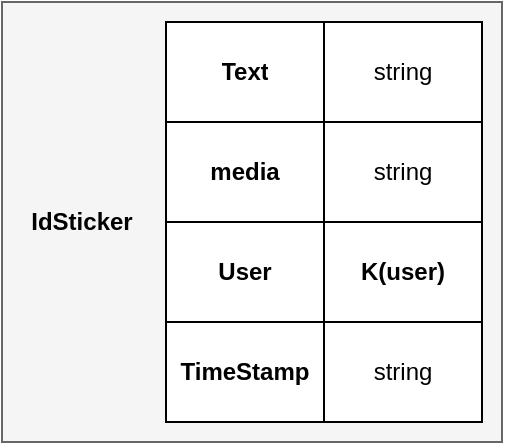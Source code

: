 <mxfile version="22.0.8" type="github">
  <diagram name="Page-1" id="-hrCW1JOt1rqmKrmkx0s">
    <mxGraphModel dx="954" dy="480" grid="1" gridSize="10" guides="1" tooltips="1" connect="1" arrows="1" fold="1" page="1" pageScale="1" pageWidth="1169" pageHeight="827" math="0" shadow="0">
      <root>
        <mxCell id="0" />
        <mxCell id="1" parent="0" />
        <mxCell id="eokv_deSClD9n7se6uqg-1" value="" style="rounded=0;whiteSpace=wrap;html=1;fillColor=#f5f5f5;fontColor=#333333;strokeColor=#666666;" parent="1" vertex="1">
          <mxGeometry x="360" y="130" width="250" height="220" as="geometry" />
        </mxCell>
        <mxCell id="eokv_deSClD9n7se6uqg-18" value="&lt;b&gt;IdSticker&lt;/b&gt;" style="text;html=1;strokeColor=none;fillColor=none;align=center;verticalAlign=middle;whiteSpace=wrap;rounded=0;" parent="1" vertex="1">
          <mxGeometry x="370" y="225" width="60" height="30" as="geometry" />
        </mxCell>
        <mxCell id="eokv_deSClD9n7se6uqg-19" value="" style="shape=table;startSize=0;container=1;collapsible=0;childLayout=tableLayout;" parent="1" vertex="1">
          <mxGeometry x="442" y="140" width="158" height="200" as="geometry" />
        </mxCell>
        <mxCell id="eokv_deSClD9n7se6uqg-20" value="" style="shape=tableRow;horizontal=0;startSize=0;swimlaneHead=0;swimlaneBody=0;strokeColor=inherit;top=0;left=0;bottom=0;right=0;collapsible=0;dropTarget=0;fillColor=none;points=[[0,0.5],[1,0.5]];portConstraint=eastwest;" parent="eokv_deSClD9n7se6uqg-19" vertex="1">
          <mxGeometry width="158" height="50" as="geometry" />
        </mxCell>
        <mxCell id="eokv_deSClD9n7se6uqg-21" value="&lt;b&gt;Text&lt;/b&gt;" style="shape=partialRectangle;html=1;whiteSpace=wrap;connectable=0;strokeColor=inherit;overflow=hidden;fillColor=none;top=0;left=0;bottom=0;right=0;pointerEvents=1;" parent="eokv_deSClD9n7se6uqg-20" vertex="1">
          <mxGeometry width="79" height="50" as="geometry">
            <mxRectangle width="79" height="50" as="alternateBounds" />
          </mxGeometry>
        </mxCell>
        <mxCell id="eokv_deSClD9n7se6uqg-22" value="string" style="shape=partialRectangle;html=1;whiteSpace=wrap;connectable=0;strokeColor=inherit;overflow=hidden;fillColor=none;top=0;left=0;bottom=0;right=0;pointerEvents=1;" parent="eokv_deSClD9n7se6uqg-20" vertex="1">
          <mxGeometry x="79" width="79" height="50" as="geometry">
            <mxRectangle width="79" height="50" as="alternateBounds" />
          </mxGeometry>
        </mxCell>
        <mxCell id="eokv_deSClD9n7se6uqg-23" value="" style="shape=tableRow;horizontal=0;startSize=0;swimlaneHead=0;swimlaneBody=0;strokeColor=inherit;top=0;left=0;bottom=0;right=0;collapsible=0;dropTarget=0;fillColor=none;points=[[0,0.5],[1,0.5]];portConstraint=eastwest;" parent="eokv_deSClD9n7se6uqg-19" vertex="1">
          <mxGeometry y="50" width="158" height="50" as="geometry" />
        </mxCell>
        <mxCell id="eokv_deSClD9n7se6uqg-24" value="&lt;b&gt;media&lt;/b&gt;" style="shape=partialRectangle;html=1;whiteSpace=wrap;connectable=0;strokeColor=inherit;overflow=hidden;fillColor=none;top=0;left=0;bottom=0;right=0;pointerEvents=1;" parent="eokv_deSClD9n7se6uqg-23" vertex="1">
          <mxGeometry width="79" height="50" as="geometry">
            <mxRectangle width="79" height="50" as="alternateBounds" />
          </mxGeometry>
        </mxCell>
        <mxCell id="eokv_deSClD9n7se6uqg-25" value="string" style="shape=partialRectangle;html=1;whiteSpace=wrap;connectable=0;strokeColor=inherit;overflow=hidden;fillColor=none;top=0;left=0;bottom=0;right=0;pointerEvents=1;" parent="eokv_deSClD9n7se6uqg-23" vertex="1">
          <mxGeometry x="79" width="79" height="50" as="geometry">
            <mxRectangle width="79" height="50" as="alternateBounds" />
          </mxGeometry>
        </mxCell>
        <mxCell id="eokv_deSClD9n7se6uqg-26" value="" style="shape=tableRow;horizontal=0;startSize=0;swimlaneHead=0;swimlaneBody=0;strokeColor=inherit;top=0;left=0;bottom=0;right=0;collapsible=0;dropTarget=0;fillColor=none;points=[[0,0.5],[1,0.5]];portConstraint=eastwest;" parent="eokv_deSClD9n7se6uqg-19" vertex="1">
          <mxGeometry y="100" width="158" height="50" as="geometry" />
        </mxCell>
        <mxCell id="eokv_deSClD9n7se6uqg-27" value="&lt;b&gt;User&lt;/b&gt;" style="shape=partialRectangle;html=1;whiteSpace=wrap;connectable=0;strokeColor=inherit;overflow=hidden;fillColor=none;top=0;left=0;bottom=0;right=0;pointerEvents=1;" parent="eokv_deSClD9n7se6uqg-26" vertex="1">
          <mxGeometry width="79" height="50" as="geometry">
            <mxRectangle width="79" height="50" as="alternateBounds" />
          </mxGeometry>
        </mxCell>
        <mxCell id="eokv_deSClD9n7se6uqg-28" value="&lt;b&gt;K(user)&lt;/b&gt;" style="shape=partialRectangle;html=1;whiteSpace=wrap;connectable=0;strokeColor=inherit;overflow=hidden;fillColor=none;top=0;left=0;bottom=0;right=0;pointerEvents=1;" parent="eokv_deSClD9n7se6uqg-26" vertex="1">
          <mxGeometry x="79" width="79" height="50" as="geometry">
            <mxRectangle width="79" height="50" as="alternateBounds" />
          </mxGeometry>
        </mxCell>
        <mxCell id="DHKnzHRuKV6J081dYEvm-11" value="" style="shape=tableRow;horizontal=0;startSize=0;swimlaneHead=0;swimlaneBody=0;strokeColor=inherit;top=0;left=0;bottom=0;right=0;collapsible=0;dropTarget=0;fillColor=none;points=[[0,0.5],[1,0.5]];portConstraint=eastwest;" parent="eokv_deSClD9n7se6uqg-19" vertex="1">
          <mxGeometry y="150" width="158" height="50" as="geometry" />
        </mxCell>
        <mxCell id="DHKnzHRuKV6J081dYEvm-12" value="&lt;b&gt;TimeStamp&lt;/b&gt;" style="shape=partialRectangle;html=1;whiteSpace=wrap;connectable=0;strokeColor=inherit;overflow=hidden;fillColor=none;top=0;left=0;bottom=0;right=0;pointerEvents=1;" parent="DHKnzHRuKV6J081dYEvm-11" vertex="1">
          <mxGeometry width="79" height="50" as="geometry">
            <mxRectangle width="79" height="50" as="alternateBounds" />
          </mxGeometry>
        </mxCell>
        <mxCell id="DHKnzHRuKV6J081dYEvm-13" value="string" style="shape=partialRectangle;html=1;whiteSpace=wrap;connectable=0;strokeColor=inherit;overflow=hidden;fillColor=none;top=0;left=0;bottom=0;right=0;pointerEvents=1;" parent="DHKnzHRuKV6J081dYEvm-11" vertex="1">
          <mxGeometry x="79" width="79" height="50" as="geometry">
            <mxRectangle width="79" height="50" as="alternateBounds" />
          </mxGeometry>
        </mxCell>
      </root>
    </mxGraphModel>
  </diagram>
</mxfile>
